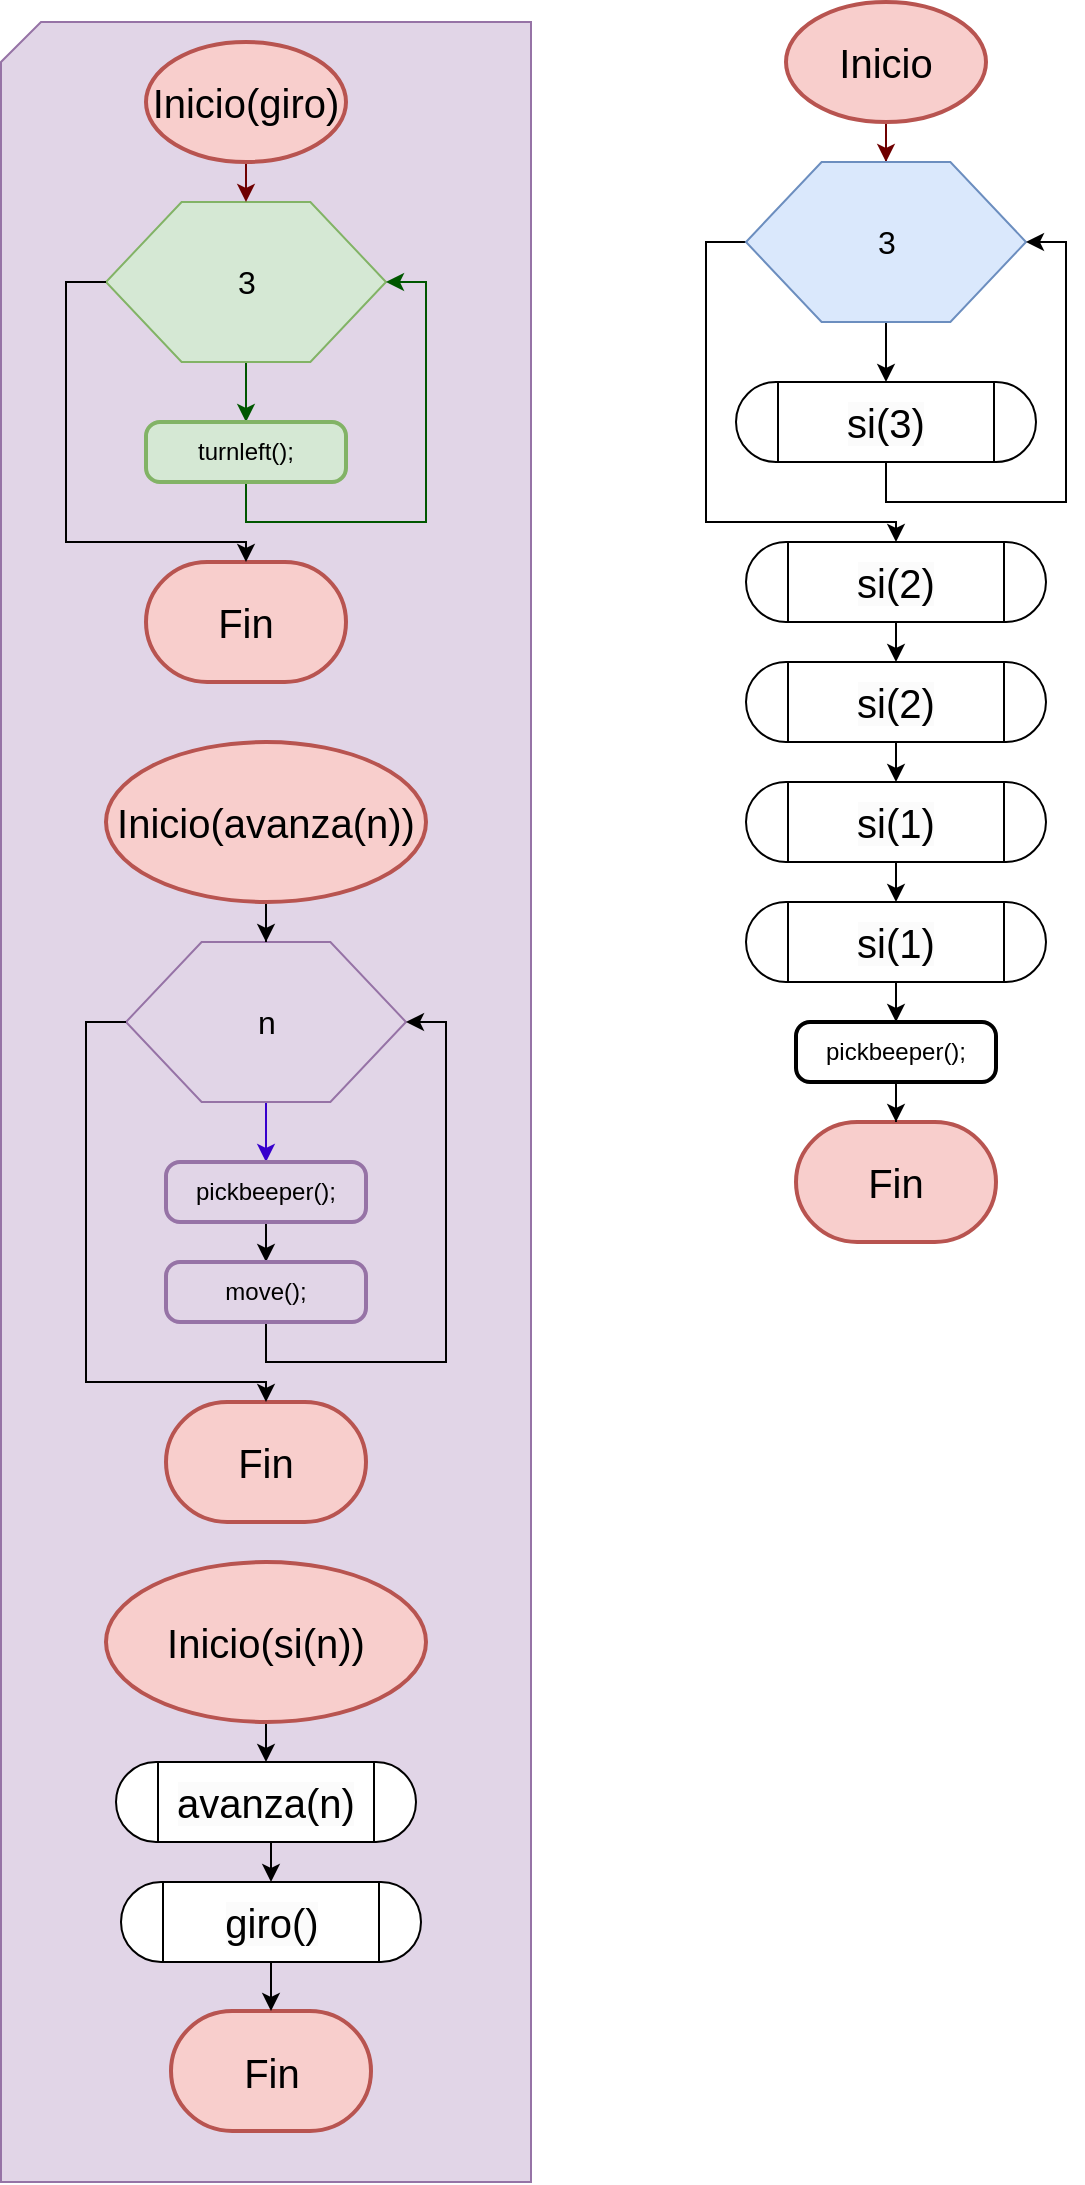 <mxfile version="22.0.4" type="github">
  <diagram name="Página-1" id="5L7kiTQ-uQX26gXQHLJ3">
    <mxGraphModel dx="1456" dy="1510" grid="1" gridSize="10" guides="1" tooltips="1" connect="1" arrows="1" fold="1" page="1" pageScale="1" pageWidth="827" pageHeight="1169" math="0" shadow="0">
      <root>
        <mxCell id="0" />
        <mxCell id="1" parent="0" />
        <mxCell id="Yb3QKmwWysDypuXjhSpj-1" value="" style="verticalLabelPosition=bottom;verticalAlign=top;html=1;shape=card;whiteSpace=wrap;size=20;arcSize=12;fillColor=#e1d5e7;strokeColor=#9673a6;" parent="1" vertex="1">
          <mxGeometry x="-232.5" y="-440" width="265" height="1080" as="geometry" />
        </mxCell>
        <mxCell id="Yb3QKmwWysDypuXjhSpj-2" style="edgeStyle=orthogonalEdgeStyle;rounded=0;orthogonalLoop=1;jettySize=auto;html=1;exitX=0.5;exitY=1;exitDx=0;exitDy=0;exitPerimeter=0;fillColor=#a20025;strokeColor=#6F0000;" parent="1" source="Yb3QKmwWysDypuXjhSpj-3" target="Yb3QKmwWysDypuXjhSpj-7" edge="1">
          <mxGeometry relative="1" as="geometry" />
        </mxCell>
        <mxCell id="Yb3QKmwWysDypuXjhSpj-3" value="&lt;font style=&quot;font-size: 20px;&quot;&gt;Inicio&lt;/font&gt;" style="strokeWidth=2;html=1;shape=mxgraph.flowchart.start_1;whiteSpace=wrap;fillColor=#f8cecc;strokeColor=#b85450;" parent="1" vertex="1">
          <mxGeometry x="160" y="-450" width="100" height="60" as="geometry" />
        </mxCell>
        <mxCell id="Yb3QKmwWysDypuXjhSpj-4" value="&lt;font style=&quot;font-size: 20px;&quot;&gt;Fin&lt;/font&gt;" style="strokeWidth=2;html=1;shape=mxgraph.flowchart.terminator;whiteSpace=wrap;fillColor=#f8cecc;strokeColor=#b85450;" parent="1" vertex="1">
          <mxGeometry x="165" y="110" width="100" height="60" as="geometry" />
        </mxCell>
        <mxCell id="Yb3QKmwWysDypuXjhSpj-6" style="edgeStyle=orthogonalEdgeStyle;rounded=0;orthogonalLoop=1;jettySize=auto;html=1;exitX=0.5;exitY=1;exitDx=0;exitDy=0;" parent="1" source="Yb3QKmwWysDypuXjhSpj-7" target="Yb3QKmwWysDypuXjhSpj-25" edge="1">
          <mxGeometry relative="1" as="geometry" />
        </mxCell>
        <mxCell id="Yb3QKmwWysDypuXjhSpj-41" style="edgeStyle=orthogonalEdgeStyle;rounded=0;orthogonalLoop=1;jettySize=auto;html=1;exitX=0;exitY=0.5;exitDx=0;exitDy=0;entryX=0.5;entryY=0;entryDx=0;entryDy=0;" parent="1" source="Yb3QKmwWysDypuXjhSpj-7" target="Yb3QKmwWysDypuXjhSpj-31" edge="1">
          <mxGeometry relative="1" as="geometry">
            <Array as="points">
              <mxPoint x="120" y="-330" />
              <mxPoint x="120" y="-190" />
              <mxPoint x="215" y="-190" />
            </Array>
          </mxGeometry>
        </mxCell>
        <mxCell id="Yb3QKmwWysDypuXjhSpj-7" value="&lt;font style=&quot;font-size: 16px;&quot;&gt;3&lt;/font&gt;" style="verticalLabelPosition=middle;verticalAlign=middle;html=1;shape=hexagon;perimeter=hexagonPerimeter2;arcSize=6;size=0.27;labelPosition=center;align=center;fillColor=#dae8fc;strokeColor=#6c8ebf;" parent="1" vertex="1">
          <mxGeometry x="140" y="-370" width="140" height="80" as="geometry" />
        </mxCell>
        <mxCell id="Yb3QKmwWysDypuXjhSpj-8" style="edgeStyle=orthogonalEdgeStyle;rounded=0;orthogonalLoop=1;jettySize=auto;html=1;fillColor=#008a00;strokeColor=#005700;" parent="1" source="Yb3QKmwWysDypuXjhSpj-9" target="Yb3QKmwWysDypuXjhSpj-11" edge="1">
          <mxGeometry relative="1" as="geometry" />
        </mxCell>
        <mxCell id="Yb3QKmwWysDypuXjhSpj-9" value="3" style="verticalLabelPosition=middle;verticalAlign=middle;html=1;shape=hexagon;perimeter=hexagonPerimeter2;arcSize=6;size=0.27;labelPosition=center;align=center;fillColor=#d5e8d4;strokeColor=#82b366;fontSize=16;" parent="1" vertex="1">
          <mxGeometry x="-180" y="-350" width="140" height="80" as="geometry" />
        </mxCell>
        <mxCell id="Yb3QKmwWysDypuXjhSpj-10" style="edgeStyle=orthogonalEdgeStyle;rounded=0;orthogonalLoop=1;jettySize=auto;html=1;exitX=0.5;exitY=1;exitDx=0;exitDy=0;entryX=1;entryY=0.5;entryDx=0;entryDy=0;fillColor=#008a00;strokeColor=#005700;" parent="1" source="Yb3QKmwWysDypuXjhSpj-11" target="Yb3QKmwWysDypuXjhSpj-9" edge="1">
          <mxGeometry relative="1" as="geometry">
            <Array as="points">
              <mxPoint x="-110" y="-190" />
              <mxPoint x="-20" y="-190" />
              <mxPoint x="-20" y="-310" />
            </Array>
          </mxGeometry>
        </mxCell>
        <mxCell id="Yb3QKmwWysDypuXjhSpj-11" value="turnleft();" style="rounded=1;whiteSpace=wrap;html=1;absoluteArcSize=1;arcSize=14;strokeWidth=2;fillColor=#d5e8d4;strokeColor=#82b366;fontSize=12;" parent="1" vertex="1">
          <mxGeometry x="-160" y="-240" width="100" height="30" as="geometry" />
        </mxCell>
        <mxCell id="Yb3QKmwWysDypuXjhSpj-12" style="edgeStyle=orthogonalEdgeStyle;rounded=0;orthogonalLoop=1;jettySize=auto;html=1;fillColor=#6a00ff;strokeColor=#3700CC;" parent="1" source="Yb3QKmwWysDypuXjhSpj-13" target="Yb3QKmwWysDypuXjhSpj-15" edge="1">
          <mxGeometry relative="1" as="geometry">
            <Array as="points">
              <mxPoint x="-100" y="110" />
              <mxPoint x="-100" y="110" />
            </Array>
          </mxGeometry>
        </mxCell>
        <mxCell id="Yb3QKmwWysDypuXjhSpj-13" value="n" style="verticalLabelPosition=middle;verticalAlign=middle;html=1;shape=hexagon;perimeter=hexagonPerimeter2;arcSize=6;size=0.27;labelPosition=center;align=center;fillColor=#e1d5e7;strokeColor=#9673a6;fontSize=16;" parent="1" vertex="1">
          <mxGeometry x="-170" y="20" width="140" height="80" as="geometry" />
        </mxCell>
        <mxCell id="Yb3QKmwWysDypuXjhSpj-50" style="edgeStyle=orthogonalEdgeStyle;rounded=0;orthogonalLoop=1;jettySize=auto;html=1;exitX=0.5;exitY=1;exitDx=0;exitDy=0;" parent="1" source="Yb3QKmwWysDypuXjhSpj-15" target="Yb3QKmwWysDypuXjhSpj-48" edge="1">
          <mxGeometry relative="1" as="geometry" />
        </mxCell>
        <mxCell id="Yb3QKmwWysDypuXjhSpj-15" value="pickbeeper();" style="rounded=1;whiteSpace=wrap;html=1;absoluteArcSize=1;arcSize=14;strokeWidth=2;fillColor=#e1d5e7;strokeColor=#9673a6;" parent="1" vertex="1">
          <mxGeometry x="-150" y="130" width="100" height="30" as="geometry" />
        </mxCell>
        <mxCell id="Yb3QKmwWysDypuXjhSpj-16" style="edgeStyle=orthogonalEdgeStyle;rounded=0;orthogonalLoop=1;jettySize=auto;html=1;exitX=0.5;exitY=1;exitDx=0;exitDy=0;exitPerimeter=0;fillColor=#a20025;strokeColor=#6F0000;" parent="1" source="Yb3QKmwWysDypuXjhSpj-17" edge="1">
          <mxGeometry relative="1" as="geometry">
            <mxPoint x="-110" y="-350" as="targetPoint" />
          </mxGeometry>
        </mxCell>
        <mxCell id="Yb3QKmwWysDypuXjhSpj-17" value="&lt;font style=&quot;font-size: 20px;&quot;&gt;Inicio(giro)&lt;/font&gt;" style="strokeWidth=2;html=1;shape=mxgraph.flowchart.start_1;whiteSpace=wrap;fillColor=#f8cecc;strokeColor=#b85450;" parent="1" vertex="1">
          <mxGeometry x="-160" y="-430" width="100" height="60" as="geometry" />
        </mxCell>
        <mxCell id="Yb3QKmwWysDypuXjhSpj-18" value="&lt;font style=&quot;font-size: 20px;&quot;&gt;Fin&lt;/font&gt;" style="strokeWidth=2;html=1;shape=mxgraph.flowchart.terminator;whiteSpace=wrap;fillColor=#f8cecc;strokeColor=#b85450;" parent="1" vertex="1">
          <mxGeometry x="-160" y="-170" width="100" height="60" as="geometry" />
        </mxCell>
        <mxCell id="Yb3QKmwWysDypuXjhSpj-20" style="edgeStyle=orthogonalEdgeStyle;rounded=0;orthogonalLoop=1;jettySize=auto;html=1;exitX=0.5;exitY=1;exitDx=0;exitDy=0;exitPerimeter=0;" parent="1" source="Yb3QKmwWysDypuXjhSpj-21" target="Yb3QKmwWysDypuXjhSpj-13" edge="1">
          <mxGeometry relative="1" as="geometry" />
        </mxCell>
        <mxCell id="Yb3QKmwWysDypuXjhSpj-21" value="&lt;font style=&quot;font-size: 20px;&quot;&gt;Inicio(avanza(n))&lt;/font&gt;" style="strokeWidth=2;html=1;shape=mxgraph.flowchart.start_1;whiteSpace=wrap;fillColor=#f8cecc;strokeColor=#b85450;" parent="1" vertex="1">
          <mxGeometry x="-180" y="-80" width="160" height="80" as="geometry" />
        </mxCell>
        <mxCell id="Yb3QKmwWysDypuXjhSpj-22" value="&lt;font style=&quot;font-size: 20px;&quot;&gt;Fin&lt;/font&gt;" style="strokeWidth=2;html=1;shape=mxgraph.flowchart.terminator;whiteSpace=wrap;fillColor=#f8cecc;strokeColor=#b85450;" parent="1" vertex="1">
          <mxGeometry x="-150" y="250" width="100" height="60" as="geometry" />
        </mxCell>
        <mxCell id="Yb3QKmwWysDypuXjhSpj-34" style="edgeStyle=orthogonalEdgeStyle;rounded=0;orthogonalLoop=1;jettySize=auto;html=1;exitX=0.5;exitY=1;exitDx=0;exitDy=0;entryX=1;entryY=0.5;entryDx=0;entryDy=0;" parent="1" source="Yb3QKmwWysDypuXjhSpj-25" target="Yb3QKmwWysDypuXjhSpj-7" edge="1">
          <mxGeometry relative="1" as="geometry">
            <Array as="points">
              <mxPoint x="210" y="-200" />
              <mxPoint x="300" y="-200" />
              <mxPoint x="300" y="-330" />
            </Array>
          </mxGeometry>
        </mxCell>
        <mxCell id="Yb3QKmwWysDypuXjhSpj-25" value="&lt;span style=&quot;color: rgb(0, 0, 0); font-family: Helvetica; font-size: 20px; font-style: normal; font-variant-ligatures: normal; font-variant-caps: normal; font-weight: 400; letter-spacing: normal; orphans: 2; text-align: center; text-indent: 0px; text-transform: none; widows: 2; word-spacing: 0px; -webkit-text-stroke-width: 0px; background-color: rgb(251, 251, 251); text-decoration-thickness: initial; text-decoration-style: initial; text-decoration-color: initial; float: none; display: inline !important;&quot;&gt;si(3)&lt;/span&gt;" style="verticalLabelPosition=middle;verticalAlign=middle;html=1;shape=process;whiteSpace=wrap;rounded=1;size=0.14;arcSize=50;labelPosition=center;align=center;" parent="1" vertex="1">
          <mxGeometry x="135" y="-260" width="150" height="40" as="geometry" />
        </mxCell>
        <mxCell id="Yb3QKmwWysDypuXjhSpj-42" style="edgeStyle=orthogonalEdgeStyle;rounded=0;orthogonalLoop=1;jettySize=auto;html=1;exitX=0.5;exitY=1;exitDx=0;exitDy=0;entryX=0.5;entryY=0;entryDx=0;entryDy=0;" parent="1" source="Yb3QKmwWysDypuXjhSpj-31" target="Yb3QKmwWysDypuXjhSpj-32" edge="1">
          <mxGeometry relative="1" as="geometry" />
        </mxCell>
        <mxCell id="Yb3QKmwWysDypuXjhSpj-31" value="&lt;span style=&quot;color: rgb(0, 0, 0); font-family: Helvetica; font-size: 20px; font-style: normal; font-variant-ligatures: normal; font-variant-caps: normal; font-weight: 400; letter-spacing: normal; orphans: 2; text-align: center; text-indent: 0px; text-transform: none; widows: 2; word-spacing: 0px; -webkit-text-stroke-width: 0px; background-color: rgb(251, 251, 251); text-decoration-thickness: initial; text-decoration-style: initial; text-decoration-color: initial; float: none; display: inline !important;&quot;&gt;si(2)&lt;/span&gt;" style="verticalLabelPosition=middle;verticalAlign=middle;html=1;shape=process;whiteSpace=wrap;rounded=1;size=0.14;arcSize=50;labelPosition=center;align=center;" parent="1" vertex="1">
          <mxGeometry x="140" y="-180" width="150" height="40" as="geometry" />
        </mxCell>
        <mxCell id="Yb3QKmwWysDypuXjhSpj-43" style="edgeStyle=orthogonalEdgeStyle;rounded=0;orthogonalLoop=1;jettySize=auto;html=1;exitX=0.5;exitY=1;exitDx=0;exitDy=0;entryX=0.5;entryY=0;entryDx=0;entryDy=0;" parent="1" source="Yb3QKmwWysDypuXjhSpj-32" target="Yb3QKmwWysDypuXjhSpj-33" edge="1">
          <mxGeometry relative="1" as="geometry" />
        </mxCell>
        <mxCell id="Yb3QKmwWysDypuXjhSpj-32" value="&lt;span style=&quot;color: rgb(0, 0, 0); font-family: Helvetica; font-size: 20px; font-style: normal; font-variant-ligatures: normal; font-variant-caps: normal; font-weight: 400; letter-spacing: normal; orphans: 2; text-align: center; text-indent: 0px; text-transform: none; widows: 2; word-spacing: 0px; -webkit-text-stroke-width: 0px; background-color: rgb(251, 251, 251); text-decoration-thickness: initial; text-decoration-style: initial; text-decoration-color: initial; float: none; display: inline !important;&quot;&gt;si(2)&lt;/span&gt;" style="verticalLabelPosition=middle;verticalAlign=middle;html=1;shape=process;whiteSpace=wrap;rounded=1;size=0.14;arcSize=50;labelPosition=center;align=center;" parent="1" vertex="1">
          <mxGeometry x="140" y="-120" width="150" height="40" as="geometry" />
        </mxCell>
        <mxCell id="Yb3QKmwWysDypuXjhSpj-44" style="edgeStyle=orthogonalEdgeStyle;rounded=0;orthogonalLoop=1;jettySize=auto;html=1;exitX=0.5;exitY=1;exitDx=0;exitDy=0;entryX=0.5;entryY=0;entryDx=0;entryDy=0;" parent="1" source="Yb3QKmwWysDypuXjhSpj-33" target="Yb3QKmwWysDypuXjhSpj-36" edge="1">
          <mxGeometry relative="1" as="geometry" />
        </mxCell>
        <mxCell id="Yb3QKmwWysDypuXjhSpj-33" value="&lt;span style=&quot;color: rgb(0, 0, 0); font-family: Helvetica; font-size: 20px; font-style: normal; font-variant-ligatures: normal; font-variant-caps: normal; font-weight: 400; letter-spacing: normal; orphans: 2; text-align: center; text-indent: 0px; text-transform: none; widows: 2; word-spacing: 0px; -webkit-text-stroke-width: 0px; background-color: rgb(251, 251, 251); text-decoration-thickness: initial; text-decoration-style: initial; text-decoration-color: initial; float: none; display: inline !important;&quot;&gt;si(1)&lt;/span&gt;" style="verticalLabelPosition=middle;verticalAlign=middle;html=1;shape=process;whiteSpace=wrap;rounded=1;size=0.14;arcSize=50;labelPosition=center;align=center;" parent="1" vertex="1">
          <mxGeometry x="140" y="-60" width="150" height="40" as="geometry" />
        </mxCell>
        <mxCell id="Yb3QKmwWysDypuXjhSpj-46" style="edgeStyle=orthogonalEdgeStyle;rounded=0;orthogonalLoop=1;jettySize=auto;html=1;exitX=0.5;exitY=1;exitDx=0;exitDy=0;" parent="1" source="Yb3QKmwWysDypuXjhSpj-36" target="Yb3QKmwWysDypuXjhSpj-45" edge="1">
          <mxGeometry relative="1" as="geometry" />
        </mxCell>
        <mxCell id="Yb3QKmwWysDypuXjhSpj-36" value="&lt;span style=&quot;color: rgb(0, 0, 0); font-family: Helvetica; font-size: 20px; font-style: normal; font-variant-ligatures: normal; font-variant-caps: normal; font-weight: 400; letter-spacing: normal; orphans: 2; text-align: center; text-indent: 0px; text-transform: none; widows: 2; word-spacing: 0px; -webkit-text-stroke-width: 0px; background-color: rgb(251, 251, 251); text-decoration-thickness: initial; text-decoration-style: initial; text-decoration-color: initial; float: none; display: inline !important;&quot;&gt;si(1)&lt;/span&gt;" style="verticalLabelPosition=middle;verticalAlign=middle;html=1;shape=process;whiteSpace=wrap;rounded=1;size=0.14;arcSize=50;labelPosition=center;align=center;" parent="1" vertex="1">
          <mxGeometry x="140" width="150" height="40" as="geometry" />
        </mxCell>
        <mxCell id="Yb3QKmwWysDypuXjhSpj-47" style="edgeStyle=orthogonalEdgeStyle;rounded=0;orthogonalLoop=1;jettySize=auto;html=1;exitX=0.5;exitY=1;exitDx=0;exitDy=0;" parent="1" source="Yb3QKmwWysDypuXjhSpj-45" target="Yb3QKmwWysDypuXjhSpj-4" edge="1">
          <mxGeometry relative="1" as="geometry" />
        </mxCell>
        <mxCell id="Yb3QKmwWysDypuXjhSpj-45" value="pickbeeper();" style="rounded=1;whiteSpace=wrap;html=1;absoluteArcSize=1;arcSize=14;strokeWidth=2;" parent="1" vertex="1">
          <mxGeometry x="165" y="60" width="100" height="30" as="geometry" />
        </mxCell>
        <mxCell id="Yb3QKmwWysDypuXjhSpj-51" style="edgeStyle=orthogonalEdgeStyle;rounded=0;orthogonalLoop=1;jettySize=auto;html=1;exitX=0.5;exitY=1;exitDx=0;exitDy=0;entryX=1;entryY=0.5;entryDx=0;entryDy=0;" parent="1" source="Yb3QKmwWysDypuXjhSpj-48" target="Yb3QKmwWysDypuXjhSpj-13" edge="1">
          <mxGeometry relative="1" as="geometry">
            <Array as="points">
              <mxPoint x="-100" y="230" />
              <mxPoint x="-10" y="230" />
              <mxPoint x="-10" y="60" />
            </Array>
          </mxGeometry>
        </mxCell>
        <mxCell id="Yb3QKmwWysDypuXjhSpj-48" value="move();" style="rounded=1;whiteSpace=wrap;html=1;absoluteArcSize=1;arcSize=14;strokeWidth=2;fillColor=#e1d5e7;strokeColor=#9673a6;" parent="1" vertex="1">
          <mxGeometry x="-150" y="180" width="100" height="30" as="geometry" />
        </mxCell>
        <mxCell id="Yb3QKmwWysDypuXjhSpj-49" style="edgeStyle=orthogonalEdgeStyle;rounded=0;orthogonalLoop=1;jettySize=auto;html=1;exitX=0;exitY=0.5;exitDx=0;exitDy=0;entryX=0.5;entryY=0;entryDx=0;entryDy=0;entryPerimeter=0;" parent="1" source="Yb3QKmwWysDypuXjhSpj-9" target="Yb3QKmwWysDypuXjhSpj-18" edge="1">
          <mxGeometry relative="1" as="geometry">
            <Array as="points">
              <mxPoint x="-200" y="-310" />
              <mxPoint x="-200" y="-180" />
              <mxPoint x="-110" y="-180" />
            </Array>
          </mxGeometry>
        </mxCell>
        <mxCell id="Yb3QKmwWysDypuXjhSpj-52" style="edgeStyle=orthogonalEdgeStyle;rounded=0;orthogonalLoop=1;jettySize=auto;html=1;exitX=0;exitY=0.5;exitDx=0;exitDy=0;entryX=0.5;entryY=0;entryDx=0;entryDy=0;entryPerimeter=0;" parent="1" source="Yb3QKmwWysDypuXjhSpj-13" target="Yb3QKmwWysDypuXjhSpj-22" edge="1">
          <mxGeometry relative="1" as="geometry">
            <Array as="points">
              <mxPoint x="-190" y="60" />
              <mxPoint x="-190" y="240" />
              <mxPoint x="-100" y="240" />
            </Array>
          </mxGeometry>
        </mxCell>
        <mxCell id="Yb3QKmwWysDypuXjhSpj-57" style="edgeStyle=orthogonalEdgeStyle;rounded=0;orthogonalLoop=1;jettySize=auto;html=1;exitX=0.5;exitY=1;exitDx=0;exitDy=0;exitPerimeter=0;" parent="1" source="Yb3QKmwWysDypuXjhSpj-58" edge="1">
          <mxGeometry relative="1" as="geometry">
            <mxPoint x="-100" y="430" as="targetPoint" />
          </mxGeometry>
        </mxCell>
        <mxCell id="Yb3QKmwWysDypuXjhSpj-58" value="&lt;font style=&quot;font-size: 20px;&quot;&gt;Inicio(si(n))&lt;/font&gt;" style="strokeWidth=2;html=1;shape=mxgraph.flowchart.start_1;whiteSpace=wrap;fillColor=#f8cecc;strokeColor=#b85450;" parent="1" vertex="1">
          <mxGeometry x="-180" y="330" width="160" height="80" as="geometry" />
        </mxCell>
        <mxCell id="Yb3QKmwWysDypuXjhSpj-59" value="&lt;font style=&quot;font-size: 20px;&quot;&gt;Fin&lt;/font&gt;" style="strokeWidth=2;html=1;shape=mxgraph.flowchart.terminator;whiteSpace=wrap;fillColor=#f8cecc;strokeColor=#b85450;" parent="1" vertex="1">
          <mxGeometry x="-147.5" y="554.5" width="100" height="60" as="geometry" />
        </mxCell>
        <mxCell id="Yb3QKmwWysDypuXjhSpj-68" style="edgeStyle=orthogonalEdgeStyle;rounded=0;orthogonalLoop=1;jettySize=auto;html=1;exitX=0.5;exitY=1;exitDx=0;exitDy=0;entryX=0.5;entryY=0;entryDx=0;entryDy=0;" parent="1" source="Yb3QKmwWysDypuXjhSpj-64" target="Yb3QKmwWysDypuXjhSpj-65" edge="1">
          <mxGeometry relative="1" as="geometry" />
        </mxCell>
        <mxCell id="Yb3QKmwWysDypuXjhSpj-64" value="&lt;span style=&quot;color: rgb(0, 0, 0); font-family: Helvetica; font-size: 20px; font-style: normal; font-variant-ligatures: normal; font-variant-caps: normal; font-weight: 400; letter-spacing: normal; orphans: 2; text-align: center; text-indent: 0px; text-transform: none; widows: 2; word-spacing: 0px; -webkit-text-stroke-width: 0px; background-color: rgb(251, 251, 251); text-decoration-thickness: initial; text-decoration-style: initial; text-decoration-color: initial; float: none; display: inline !important;&quot;&gt;avanza(n)&lt;/span&gt;" style="verticalLabelPosition=middle;verticalAlign=middle;html=1;shape=process;whiteSpace=wrap;rounded=1;size=0.14;arcSize=50;labelPosition=center;align=center;" parent="1" vertex="1">
          <mxGeometry x="-175" y="430" width="150" height="40" as="geometry" />
        </mxCell>
        <mxCell id="Yb3QKmwWysDypuXjhSpj-69" style="edgeStyle=orthogonalEdgeStyle;rounded=0;orthogonalLoop=1;jettySize=auto;html=1;exitX=0.5;exitY=1;exitDx=0;exitDy=0;" parent="1" source="Yb3QKmwWysDypuXjhSpj-65" target="Yb3QKmwWysDypuXjhSpj-59" edge="1">
          <mxGeometry relative="1" as="geometry" />
        </mxCell>
        <mxCell id="Yb3QKmwWysDypuXjhSpj-65" value="&lt;span style=&quot;color: rgb(0, 0, 0); font-family: Helvetica; font-size: 20px; font-style: normal; font-variant-ligatures: normal; font-variant-caps: normal; font-weight: 400; letter-spacing: normal; orphans: 2; text-align: center; text-indent: 0px; text-transform: none; widows: 2; word-spacing: 0px; -webkit-text-stroke-width: 0px; background-color: rgb(251, 251, 251); text-decoration-thickness: initial; text-decoration-style: initial; text-decoration-color: initial; float: none; display: inline !important;&quot;&gt;giro()&lt;/span&gt;" style="verticalLabelPosition=middle;verticalAlign=middle;html=1;shape=process;whiteSpace=wrap;rounded=1;size=0.14;arcSize=50;labelPosition=center;align=center;" parent="1" vertex="1">
          <mxGeometry x="-172.5" y="490" width="150" height="40" as="geometry" />
        </mxCell>
      </root>
    </mxGraphModel>
  </diagram>
</mxfile>
